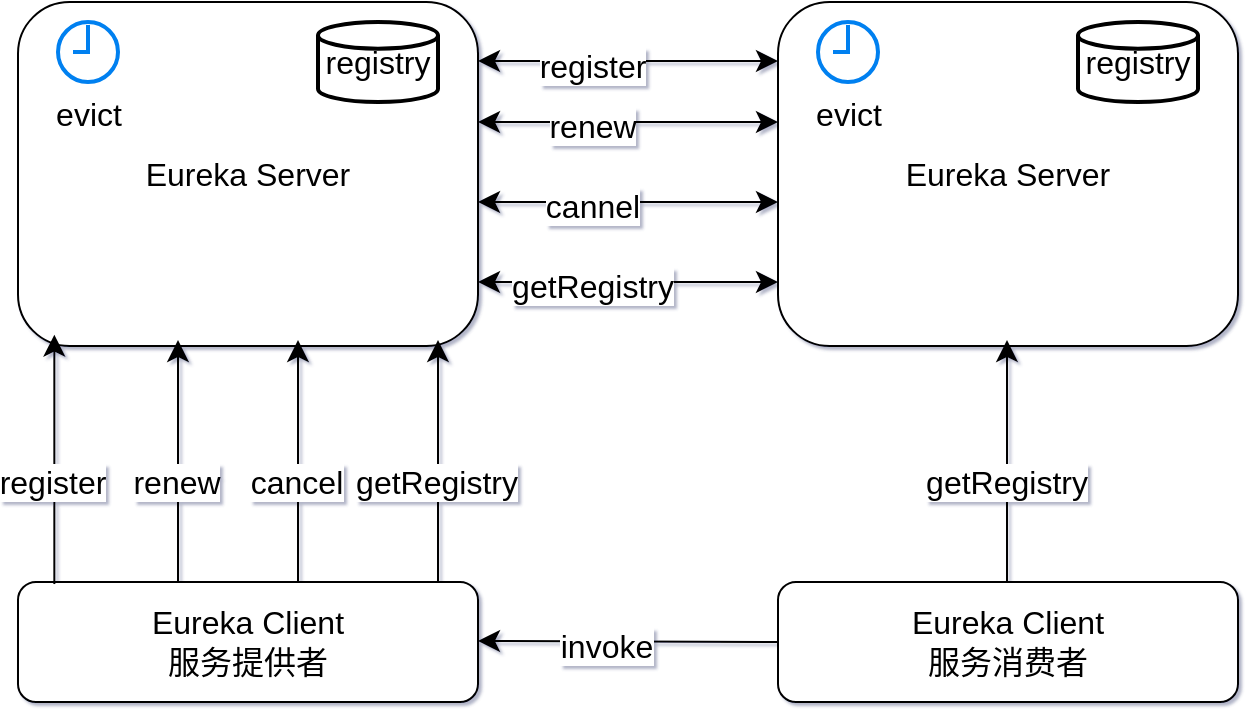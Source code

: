 <mxfile version="20.8.20" type="github">
  <diagram name="第 1 页" id="Zj5g9tibDh5gHaRhrIRU">
    <mxGraphModel dx="1834" dy="1206" grid="1" gridSize="10" guides="1" tooltips="1" connect="1" arrows="1" fold="1" page="0" pageScale="1" pageWidth="827" pageHeight="1169" background="none" math="0" shadow="1">
      <root>
        <mxCell id="0" />
        <mxCell id="1" parent="0" />
        <mxCell id="qrM6MNRUKXEubXqiQWRt-1" value="Eureka Server" style="rounded=1;whiteSpace=wrap;html=1;fontSize=16;" vertex="1" parent="1">
          <mxGeometry x="-70" y="-10" width="230" height="172" as="geometry" />
        </mxCell>
        <mxCell id="qrM6MNRUKXEubXqiQWRt-2" value="Eureka Server" style="rounded=1;whiteSpace=wrap;html=1;fontSize=16;" vertex="1" parent="1">
          <mxGeometry x="310" y="-10" width="230" height="172" as="geometry" />
        </mxCell>
        <mxCell id="qrM6MNRUKXEubXqiQWRt-3" value="Eureka Client&lt;br&gt;服务提供者" style="rounded=1;whiteSpace=wrap;html=1;fontSize=16;" vertex="1" parent="1">
          <mxGeometry x="-70" y="280" width="230" height="60" as="geometry" />
        </mxCell>
        <mxCell id="qrM6MNRUKXEubXqiQWRt-4" value="Eureka Client&lt;br&gt;服务消费者" style="rounded=1;whiteSpace=wrap;html=1;fontSize=16;" vertex="1" parent="1">
          <mxGeometry x="310" y="280" width="230" height="60" as="geometry" />
        </mxCell>
        <mxCell id="qrM6MNRUKXEubXqiQWRt-5" value="" style="endArrow=classic;html=1;rounded=0;fontSize=12;startSize=8;endSize=8;curved=1;exitX=0.079;exitY=0.017;exitDx=0;exitDy=0;exitPerimeter=0;entryX=0.079;entryY=0.967;entryDx=0;entryDy=0;entryPerimeter=0;" edge="1" parent="1" source="qrM6MNRUKXEubXqiQWRt-3" target="qrM6MNRUKXEubXqiQWRt-1">
          <mxGeometry width="50" height="50" relative="1" as="geometry">
            <mxPoint x="-20" y="250" as="sourcePoint" />
            <mxPoint x="30" y="200" as="targetPoint" />
          </mxGeometry>
        </mxCell>
        <mxCell id="qrM6MNRUKXEubXqiQWRt-7" value="register" style="edgeLabel;html=1;align=center;verticalAlign=middle;resizable=0;points=[];fontSize=16;" vertex="1" connectable="0" parent="qrM6MNRUKXEubXqiQWRt-5">
          <mxGeometry x="-0.173" y="1" relative="1" as="geometry">
            <mxPoint as="offset" />
          </mxGeometry>
        </mxCell>
        <mxCell id="qrM6MNRUKXEubXqiQWRt-9" value="" style="endArrow=classic;html=1;rounded=0;fontSize=12;startSize=8;endSize=8;curved=1;exitX=0.079;exitY=0.017;exitDx=0;exitDy=0;exitPerimeter=0;entryX=0.079;entryY=0.967;entryDx=0;entryDy=0;entryPerimeter=0;" edge="1" parent="1">
          <mxGeometry width="50" height="50" relative="1" as="geometry">
            <mxPoint x="10" y="280" as="sourcePoint" />
            <mxPoint x="10" y="159" as="targetPoint" />
          </mxGeometry>
        </mxCell>
        <mxCell id="qrM6MNRUKXEubXqiQWRt-10" value="renew" style="edgeLabel;html=1;align=center;verticalAlign=middle;resizable=0;points=[];fontSize=16;" vertex="1" connectable="0" parent="qrM6MNRUKXEubXqiQWRt-9">
          <mxGeometry x="-0.173" y="1" relative="1" as="geometry">
            <mxPoint as="offset" />
          </mxGeometry>
        </mxCell>
        <mxCell id="qrM6MNRUKXEubXqiQWRt-11" value="" style="endArrow=classic;html=1;rounded=0;fontSize=12;startSize=8;endSize=8;curved=1;exitX=0.079;exitY=0.017;exitDx=0;exitDy=0;exitPerimeter=0;entryX=0.079;entryY=0.967;entryDx=0;entryDy=0;entryPerimeter=0;" edge="1" parent="1">
          <mxGeometry width="50" height="50" relative="1" as="geometry">
            <mxPoint x="70" y="280" as="sourcePoint" />
            <mxPoint x="70" y="159" as="targetPoint" />
          </mxGeometry>
        </mxCell>
        <mxCell id="qrM6MNRUKXEubXqiQWRt-12" value="cancel" style="edgeLabel;html=1;align=center;verticalAlign=middle;resizable=0;points=[];fontSize=16;" vertex="1" connectable="0" parent="qrM6MNRUKXEubXqiQWRt-11">
          <mxGeometry x="-0.173" y="1" relative="1" as="geometry">
            <mxPoint as="offset" />
          </mxGeometry>
        </mxCell>
        <mxCell id="qrM6MNRUKXEubXqiQWRt-13" value="" style="endArrow=classic;html=1;rounded=0;fontSize=12;startSize=8;endSize=8;curved=1;exitX=0.079;exitY=0.017;exitDx=0;exitDy=0;exitPerimeter=0;entryX=0.079;entryY=0.967;entryDx=0;entryDy=0;entryPerimeter=0;" edge="1" parent="1">
          <mxGeometry width="50" height="50" relative="1" as="geometry">
            <mxPoint x="140" y="280" as="sourcePoint" />
            <mxPoint x="140" y="159" as="targetPoint" />
          </mxGeometry>
        </mxCell>
        <mxCell id="qrM6MNRUKXEubXqiQWRt-14" value="getRegistry" style="edgeLabel;html=1;align=center;verticalAlign=middle;resizable=0;points=[];fontSize=16;" vertex="1" connectable="0" parent="qrM6MNRUKXEubXqiQWRt-13">
          <mxGeometry x="-0.173" y="1" relative="1" as="geometry">
            <mxPoint as="offset" />
          </mxGeometry>
        </mxCell>
        <mxCell id="qrM6MNRUKXEubXqiQWRt-15" value="evict" style="html=1;verticalLabelPosition=bottom;align=center;labelBackgroundColor=#ffffff;verticalAlign=top;strokeWidth=2;strokeColor=#0080F0;shadow=0;dashed=0;shape=mxgraph.ios7.icons.clock;fontSize=16;" vertex="1" parent="1">
          <mxGeometry x="-50" width="30" height="30" as="geometry" />
        </mxCell>
        <mxCell id="qrM6MNRUKXEubXqiQWRt-16" value="registry" style="strokeWidth=2;html=1;shape=mxgraph.flowchart.database;whiteSpace=wrap;fontSize=16;" vertex="1" parent="1">
          <mxGeometry x="80" width="60" height="40" as="geometry" />
        </mxCell>
        <mxCell id="qrM6MNRUKXEubXqiQWRt-17" value="" style="endArrow=classic;html=1;rounded=0;fontSize=12;startSize=8;endSize=8;curved=1;exitX=0.079;exitY=0.017;exitDx=0;exitDy=0;exitPerimeter=0;entryX=0.079;entryY=0.967;entryDx=0;entryDy=0;entryPerimeter=0;" edge="1" parent="1">
          <mxGeometry width="50" height="50" relative="1" as="geometry">
            <mxPoint x="424.5" y="280" as="sourcePoint" />
            <mxPoint x="424.5" y="159" as="targetPoint" />
          </mxGeometry>
        </mxCell>
        <mxCell id="qrM6MNRUKXEubXqiQWRt-18" value="getRegistry" style="edgeLabel;html=1;align=center;verticalAlign=middle;resizable=0;points=[];fontSize=16;" vertex="1" connectable="0" parent="qrM6MNRUKXEubXqiQWRt-17">
          <mxGeometry x="-0.173" y="1" relative="1" as="geometry">
            <mxPoint as="offset" />
          </mxGeometry>
        </mxCell>
        <mxCell id="qrM6MNRUKXEubXqiQWRt-19" value="" style="edgeStyle=none;orthogonalLoop=1;jettySize=auto;html=1;rounded=0;fontSize=12;startSize=8;endSize=8;curved=1;exitX=0;exitY=0.5;exitDx=0;exitDy=0;" edge="1" parent="1" source="qrM6MNRUKXEubXqiQWRt-4">
          <mxGeometry width="140" relative="1" as="geometry">
            <mxPoint x="260" y="309.5" as="sourcePoint" />
            <mxPoint x="160" y="309.5" as="targetPoint" />
            <Array as="points" />
          </mxGeometry>
        </mxCell>
        <mxCell id="qrM6MNRUKXEubXqiQWRt-20" value="invoke" style="edgeLabel;html=1;align=center;verticalAlign=middle;resizable=0;points=[];fontSize=16;" vertex="1" connectable="0" parent="qrM6MNRUKXEubXqiQWRt-19">
          <mxGeometry x="0.147" y="2" relative="1" as="geometry">
            <mxPoint as="offset" />
          </mxGeometry>
        </mxCell>
        <mxCell id="qrM6MNRUKXEubXqiQWRt-21" value="" style="endArrow=classic;startArrow=classic;html=1;rounded=0;fontSize=12;startSize=8;endSize=8;curved=1;" edge="1" parent="1">
          <mxGeometry width="50" height="50" relative="1" as="geometry">
            <mxPoint x="160" y="19.5" as="sourcePoint" />
            <mxPoint x="310" y="19.5" as="targetPoint" />
          </mxGeometry>
        </mxCell>
        <mxCell id="qrM6MNRUKXEubXqiQWRt-22" value="register" style="edgeLabel;html=1;align=center;verticalAlign=middle;resizable=0;points=[];fontSize=16;" vertex="1" connectable="0" parent="qrM6MNRUKXEubXqiQWRt-21">
          <mxGeometry x="-0.24" y="-1" relative="1" as="geometry">
            <mxPoint y="1" as="offset" />
          </mxGeometry>
        </mxCell>
        <mxCell id="qrM6MNRUKXEubXqiQWRt-23" value="" style="endArrow=classic;startArrow=classic;html=1;rounded=0;fontSize=12;startSize=8;endSize=8;curved=1;" edge="1" parent="1">
          <mxGeometry width="50" height="50" relative="1" as="geometry">
            <mxPoint x="160" y="50" as="sourcePoint" />
            <mxPoint x="310" y="50" as="targetPoint" />
          </mxGeometry>
        </mxCell>
        <mxCell id="qrM6MNRUKXEubXqiQWRt-24" value="renew" style="edgeLabel;html=1;align=center;verticalAlign=middle;resizable=0;points=[];fontSize=16;" vertex="1" connectable="0" parent="qrM6MNRUKXEubXqiQWRt-23">
          <mxGeometry x="-0.24" y="-1" relative="1" as="geometry">
            <mxPoint y="1" as="offset" />
          </mxGeometry>
        </mxCell>
        <mxCell id="qrM6MNRUKXEubXqiQWRt-25" value="" style="endArrow=classic;startArrow=classic;html=1;rounded=0;fontSize=12;startSize=8;endSize=8;curved=1;" edge="1" parent="1">
          <mxGeometry width="50" height="50" relative="1" as="geometry">
            <mxPoint x="160" y="90" as="sourcePoint" />
            <mxPoint x="310" y="90" as="targetPoint" />
          </mxGeometry>
        </mxCell>
        <mxCell id="qrM6MNRUKXEubXqiQWRt-26" value="cannel" style="edgeLabel;html=1;align=center;verticalAlign=middle;resizable=0;points=[];fontSize=16;" vertex="1" connectable="0" parent="qrM6MNRUKXEubXqiQWRt-25">
          <mxGeometry x="-0.24" y="-1" relative="1" as="geometry">
            <mxPoint y="1" as="offset" />
          </mxGeometry>
        </mxCell>
        <mxCell id="qrM6MNRUKXEubXqiQWRt-27" value="" style="endArrow=classic;startArrow=classic;html=1;rounded=0;fontSize=12;startSize=8;endSize=8;curved=1;" edge="1" parent="1">
          <mxGeometry width="50" height="50" relative="1" as="geometry">
            <mxPoint x="160" y="130" as="sourcePoint" />
            <mxPoint x="310" y="130" as="targetPoint" />
          </mxGeometry>
        </mxCell>
        <mxCell id="qrM6MNRUKXEubXqiQWRt-28" value="getRegistry" style="edgeLabel;html=1;align=center;verticalAlign=middle;resizable=0;points=[];fontSize=16;" vertex="1" connectable="0" parent="qrM6MNRUKXEubXqiQWRt-27">
          <mxGeometry x="-0.24" y="-1" relative="1" as="geometry">
            <mxPoint y="1" as="offset" />
          </mxGeometry>
        </mxCell>
        <mxCell id="qrM6MNRUKXEubXqiQWRt-29" value="evict" style="html=1;verticalLabelPosition=bottom;align=center;labelBackgroundColor=#ffffff;verticalAlign=top;strokeWidth=2;strokeColor=#0080F0;shadow=0;dashed=0;shape=mxgraph.ios7.icons.clock;fontSize=16;" vertex="1" parent="1">
          <mxGeometry x="330" width="30" height="30" as="geometry" />
        </mxCell>
        <mxCell id="qrM6MNRUKXEubXqiQWRt-30" value="registry" style="strokeWidth=2;html=1;shape=mxgraph.flowchart.database;whiteSpace=wrap;fontSize=16;" vertex="1" parent="1">
          <mxGeometry x="460" width="60" height="40" as="geometry" />
        </mxCell>
      </root>
    </mxGraphModel>
  </diagram>
</mxfile>
